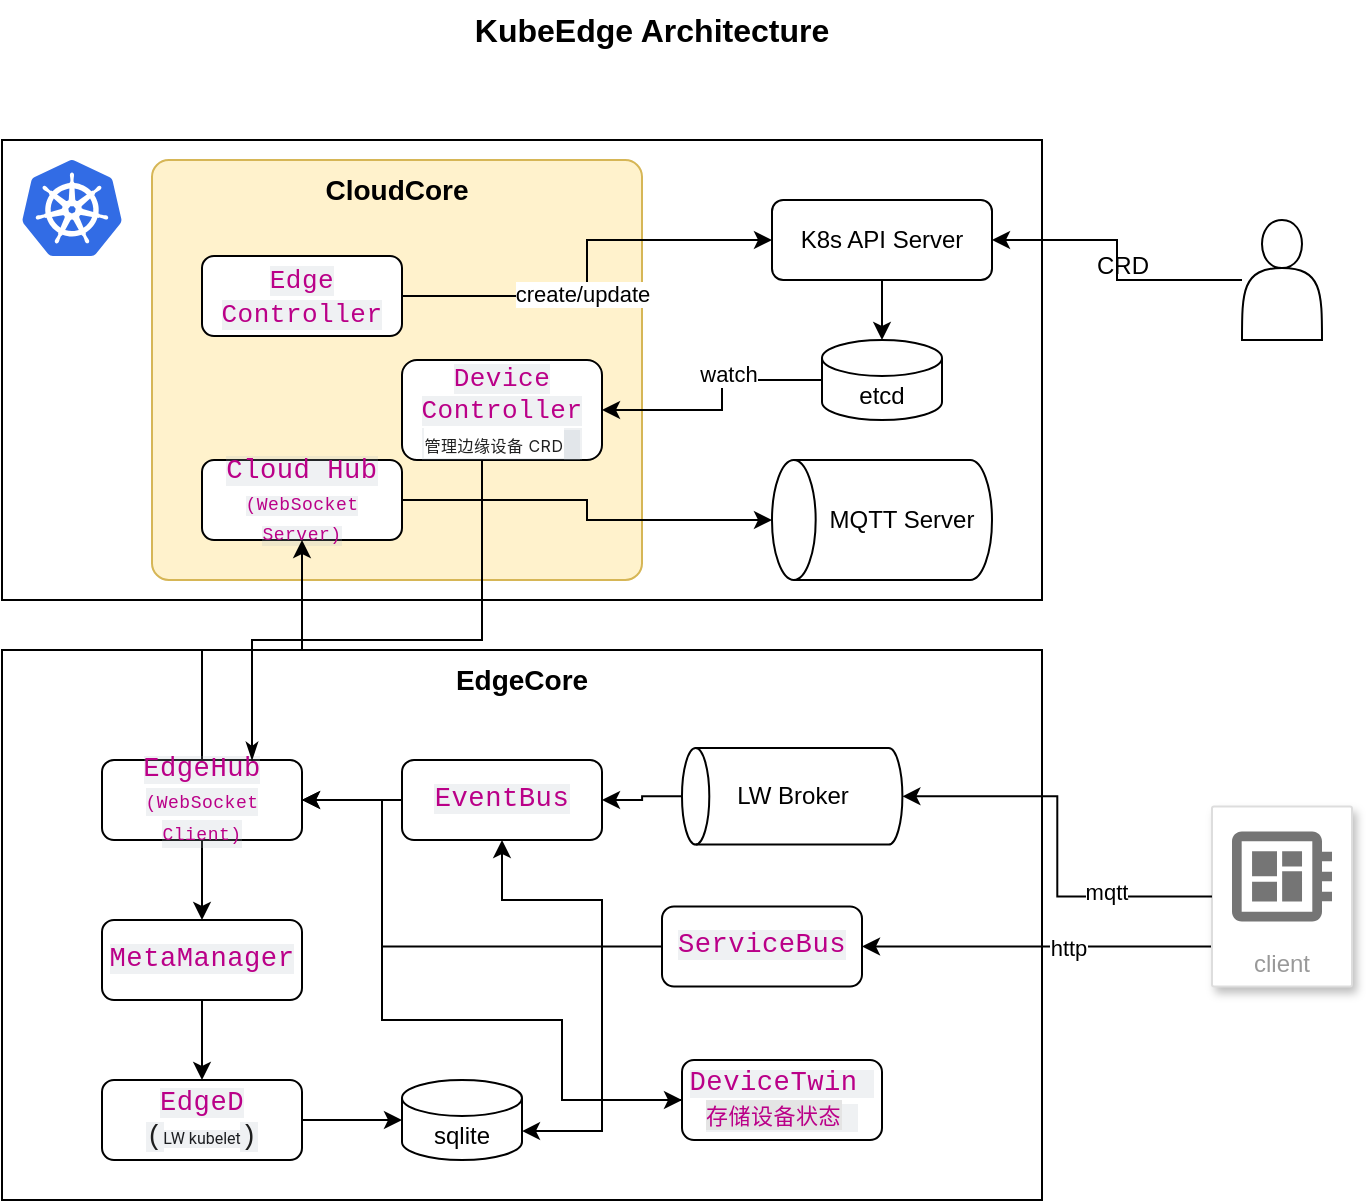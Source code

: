 <mxfile version="28.1.1">
  <diagram name="Page-1" id="Kl7iuOKc_XEdfUBPpo8f">
    <mxGraphModel dx="925" dy="551" grid="1" gridSize="10" guides="1" tooltips="1" connect="1" arrows="1" fold="1" page="1" pageScale="1" pageWidth="850" pageHeight="1100" math="0" shadow="0">
      <root>
        <mxCell id="0" />
        <mxCell id="1" parent="0" />
        <mxCell id="62GbrE6TORd7xZNesTIv-1" value="" style="rounded=1;whiteSpace=wrap;html=1;fillColor=none;arcSize=0;" parent="1" vertex="1">
          <mxGeometry x="100" y="100" width="520" height="230" as="geometry" />
        </mxCell>
        <mxCell id="62GbrE6TORd7xZNesTIv-2" value="" style="image;sketch=0;aspect=fixed;html=1;points=[];align=center;fontSize=12;image=img/lib/mscae/Kubernetes.svg;" parent="1" vertex="1">
          <mxGeometry x="110" y="110" width="50" height="48" as="geometry" />
        </mxCell>
        <mxCell id="62GbrE6TORd7xZNesTIv-3" value="&lt;b&gt;&lt;font style=&quot;font-size: 14px;&quot;&gt;CloudCore&lt;/font&gt;&lt;/b&gt;" style="rounded=1;whiteSpace=wrap;html=1;fillColor=#fff2cc;arcSize=4;verticalAlign=top;strokeColor=#d6b656;" parent="1" vertex="1">
          <mxGeometry x="175" y="110" width="245" height="210" as="geometry" />
        </mxCell>
        <mxCell id="62GbrE6TORd7xZNesTIv-4" value="KubeEdge Architecture" style="text;html=1;align=center;verticalAlign=middle;whiteSpace=wrap;rounded=0;fontStyle=1;fontSize=16;" parent="1" vertex="1">
          <mxGeometry x="310" y="30" width="230" height="30" as="geometry" />
        </mxCell>
        <mxCell id="62GbrE6TORd7xZNesTIv-8" value="&lt;b&gt;&lt;font style=&quot;font-size: 14px;&quot;&gt;EdgeCore&lt;/font&gt;&lt;/b&gt;" style="rounded=1;whiteSpace=wrap;html=1;fillColor=none;arcSize=0;verticalAlign=top;" parent="1" vertex="1">
          <mxGeometry x="100" y="355" width="520" height="275" as="geometry" />
        </mxCell>
        <mxCell id="62GbrE6TORd7xZNesTIv-9" value="&lt;div style=&quot;&quot;&gt;&lt;font color=&quot;rgba(0, 0, 0, 0.88)&quot; face=&quot;ui-monospace, SFMono-Regular, SF Mono, Menlo, Consolas, Liberation Mono, monospace&quot;&gt;&lt;span style=&quot;font-size: 13.6px; letter-spacing: 0.25px; white-space-collapse: preserve-breaks; background-color: rgba(175, 184, 193, 0.2);&quot;&gt;Cloud Hub&lt;br&gt;&lt;/span&gt;&lt;/font&gt;&lt;/div&gt;&lt;div style=&quot;&quot;&gt;&lt;font color=&quot;rgba(0, 0, 0, 0.88)&quot; face=&quot;ui-monospace, SFMono-Regular, SF Mono, Menlo, Consolas, Liberation Mono, monospace&quot; style=&quot;font-size: 9px;&quot;&gt;&lt;span style=&quot;letter-spacing: 0.25px; white-space-collapse: preserve-breaks; background-color: rgba(175, 184, 193, 0.2);&quot;&gt;(WebSocket Server)&lt;/span&gt;&lt;/font&gt;&lt;/div&gt;" style="rounded=1;whiteSpace=wrap;html=1;align=center;" parent="1" vertex="1">
          <mxGeometry x="200" y="260" width="100" height="40" as="geometry" />
        </mxCell>
        <mxCell id="62GbrE6TORd7xZNesTIv-31" style="edgeStyle=orthogonalEdgeStyle;rounded=0;orthogonalLoop=1;jettySize=auto;html=1;entryX=0.5;entryY=1;entryDx=0;entryDy=0;shadow=0;" parent="1" source="62GbrE6TORd7xZNesTIv-10" target="62GbrE6TORd7xZNesTIv-9" edge="1">
          <mxGeometry relative="1" as="geometry" />
        </mxCell>
        <mxCell id="kMom09rq4pYjh6CpPgFS-1" style="edgeStyle=orthogonalEdgeStyle;rounded=0;orthogonalLoop=1;jettySize=auto;html=1;entryX=0.5;entryY=0;entryDx=0;entryDy=0;" edge="1" parent="1" source="62GbrE6TORd7xZNesTIv-10" target="62GbrE6TORd7xZNesTIv-27">
          <mxGeometry relative="1" as="geometry" />
        </mxCell>
        <mxCell id="kMom09rq4pYjh6CpPgFS-9" style="edgeStyle=orthogonalEdgeStyle;rounded=0;orthogonalLoop=1;jettySize=auto;html=1;entryX=0;entryY=0.5;entryDx=0;entryDy=0;" edge="1" parent="1" source="62GbrE6TORd7xZNesTIv-10" target="62GbrE6TORd7xZNesTIv-24">
          <mxGeometry relative="1" as="geometry">
            <Array as="points">
              <mxPoint x="290" y="430" />
              <mxPoint x="290" y="540" />
              <mxPoint x="380" y="540" />
              <mxPoint x="380" y="580" />
            </Array>
          </mxGeometry>
        </mxCell>
        <mxCell id="62GbrE6TORd7xZNesTIv-10" value="&lt;div style=&quot;&quot;&gt;&lt;font color=&quot;rgba(0, 0, 0, 0.88)&quot; face=&quot;ui-monospace, SFMono-Regular, SF Mono, Menlo, Consolas, Liberation Mono, monospace&quot;&gt;&lt;span style=&quot;letter-spacing: 0.25px; white-space-collapse: preserve-breaks; background-color: rgba(175, 184, 193, 0.2);&quot;&gt;&lt;span style=&quot;font-size: 13.6px;&quot;&gt;EdgeHub&lt;br&gt;&lt;/span&gt;&lt;font style=&quot;font-size: 9px;&quot;&gt;(WebSocket Client)&lt;/font&gt;&lt;/span&gt;&lt;/font&gt;&lt;/div&gt;" style="rounded=1;whiteSpace=wrap;html=1;align=center;" parent="1" vertex="1">
          <mxGeometry x="150" y="410" width="100" height="40" as="geometry" />
        </mxCell>
        <mxCell id="62GbrE6TORd7xZNesTIv-14" style="edgeStyle=orthogonalEdgeStyle;rounded=0;orthogonalLoop=1;jettySize=auto;html=1;entryX=0;entryY=0.5;entryDx=0;entryDy=0;" parent="1" source="62GbrE6TORd7xZNesTIv-12" target="62GbrE6TORd7xZNesTIv-13" edge="1">
          <mxGeometry relative="1" as="geometry" />
        </mxCell>
        <mxCell id="62GbrE6TORd7xZNesTIv-21" value="create/update" style="edgeLabel;html=1;align=center;verticalAlign=middle;resizable=0;points=[];" parent="62GbrE6TORd7xZNesTIv-14" vertex="1" connectable="0">
          <mxGeometry x="-0.155" y="1" relative="1" as="geometry">
            <mxPoint as="offset" />
          </mxGeometry>
        </mxCell>
        <mxCell id="62GbrE6TORd7xZNesTIv-12" value="&lt;div&gt;&lt;font color=&quot;rgba(0, 0, 0, 0.88)&quot; face=&quot;ui-monospace, SFMono-Regular, SF Mono, Menlo, Consolas, Liberation Mono, monospace&quot;&gt;&lt;span style=&quot;letter-spacing: 0.25px; white-space-collapse: preserve-breaks; background-color: rgba(175, 184, 193, 0.2);&quot;&gt;Edge&lt;br/&gt;Controller&lt;/span&gt;&lt;/font&gt;&lt;/div&gt;" style="rounded=1;whiteSpace=wrap;html=1;align=center;fontSize=13;" parent="1" vertex="1">
          <mxGeometry x="200" y="158" width="100" height="40" as="geometry" />
        </mxCell>
        <mxCell id="62GbrE6TORd7xZNesTIv-13" value="K8s API Server" style="rounded=1;whiteSpace=wrap;html=1;arcSize=14;" parent="1" vertex="1">
          <mxGeometry x="485" y="130" width="110" height="40" as="geometry" />
        </mxCell>
        <mxCell id="kMom09rq4pYjh6CpPgFS-12" style="edgeStyle=orthogonalEdgeStyle;rounded=0;orthogonalLoop=1;jettySize=auto;html=1;entryX=0.75;entryY=0;entryDx=0;entryDy=0;strokeColor=default;endArrow=classicThin;endFill=1;" edge="1" parent="1" source="62GbrE6TORd7xZNesTIv-15" target="62GbrE6TORd7xZNesTIv-10">
          <mxGeometry relative="1" as="geometry">
            <Array as="points">
              <mxPoint x="340" y="350" />
              <mxPoint x="225" y="350" />
            </Array>
          </mxGeometry>
        </mxCell>
        <mxCell id="62GbrE6TORd7xZNesTIv-15" value="&lt;font color=&quot;rgba(0, 0, 0, 0.88)&quot; face=&quot;ui-monospace, SFMono-Regular, SF Mono, Menlo, Consolas, Liberation Mono, monospace&quot;&gt;&lt;span style=&quot;letter-spacing: 0.25px; background-color: rgba(175, 184, 193, 0.2);&quot;&gt;&lt;span style=&quot;white-space-collapse: preserve-breaks;&quot;&gt;Device&lt;/span&gt;&lt;br&gt;&lt;span style=&quot;white-space-collapse: preserve-breaks;&quot;&gt;Controller&lt;/span&gt;&lt;br/&gt;&lt;div style=&quot;white-space-collapse: preserve-breaks; background-color: light-dark(rgba(175, 184, 193, 0.2), rgb(73, 81, 89)); text-align: center;&quot;&gt;&lt;span style=&quot;color: light-dark(rgba(0, 0, 0, 0.88), rgb(237, 237, 237)); white-space-collapse: collapse; font-family: Inter, -apple-system, BlinkMacSystemFont, &amp;quot;Segoe UI&amp;quot;, &amp;quot;SF Pro SC&amp;quot;, &amp;quot;SF Pro Display&amp;quot;, &amp;quot;SF Pro Icons&amp;quot;, &amp;quot;PingFang SC&amp;quot;, &amp;quot;Hiragino Sans GB&amp;quot;, &amp;quot;Microsoft YaHei&amp;quot;, &amp;quot;Helvetica Neue&amp;quot;, Helvetica, Arial, &amp;quot;Times New Roman&amp;quot;, &amp;quot;Arial Unicode MS&amp;quot;, &amp;quot;Lucida Sans Unicode&amp;quot;, KaTeX_Main, sans-serif; text-align: start; background-color: rgb(255, 255, 255);&quot;&gt;&lt;font style=&quot;font-size: 8px;&quot;&gt;管理边缘设备 CRD&lt;/font&gt;&lt;/span&gt;&lt;span style=&quot;background-color: light-dark(rgba(175, 184, 193, 0.2), rgb(73, 81, 89)); color: light-dark(rgba(0, 0, 0, 0.88), rgb(237, 237, 237));&quot;&gt;&amp;nbsp;&lt;/span&gt;&lt;/div&gt;&lt;/span&gt;&lt;/font&gt;" style="rounded=1;whiteSpace=wrap;html=1;align=center;fontSize=13;" parent="1" vertex="1">
          <mxGeometry x="300" y="210" width="100" height="50" as="geometry" />
        </mxCell>
        <mxCell id="62GbrE6TORd7xZNesTIv-16" value="" style="group" parent="1" vertex="1" connectable="0">
          <mxGeometry x="485" y="260" width="110" height="60" as="geometry" />
        </mxCell>
        <mxCell id="62GbrE6TORd7xZNesTIv-6" value="" style="shape=cylinder3;whiteSpace=wrap;html=1;boundedLbl=1;backgroundOutline=1;size=10.919;rotation=-90;" parent="62GbrE6TORd7xZNesTIv-16" vertex="1">
          <mxGeometry x="25" y="-25" width="60" height="110" as="geometry" />
        </mxCell>
        <mxCell id="62GbrE6TORd7xZNesTIv-7" value="MQTT Server" style="text;html=1;align=center;verticalAlign=middle;whiteSpace=wrap;rounded=0;" parent="62GbrE6TORd7xZNesTIv-16" vertex="1">
          <mxGeometry x="25" y="15" width="80" height="30" as="geometry" />
        </mxCell>
        <mxCell id="62GbrE6TORd7xZNesTIv-19" style="edgeStyle=orthogonalEdgeStyle;rounded=0;orthogonalLoop=1;jettySize=auto;html=1;entryX=1;entryY=0.5;entryDx=0;entryDy=0;" parent="1" source="62GbrE6TORd7xZNesTIv-17" target="62GbrE6TORd7xZNesTIv-15" edge="1">
          <mxGeometry relative="1" as="geometry">
            <Array as="points">
              <mxPoint x="460" y="220" />
              <mxPoint x="460" y="235" />
            </Array>
          </mxGeometry>
        </mxCell>
        <mxCell id="62GbrE6TORd7xZNesTIv-20" value="watch" style="edgeLabel;html=1;align=center;verticalAlign=middle;resizable=0;points=[];" parent="62GbrE6TORd7xZNesTIv-19" vertex="1" connectable="0">
          <mxGeometry x="-0.237" y="-3" relative="1" as="geometry">
            <mxPoint as="offset" />
          </mxGeometry>
        </mxCell>
        <mxCell id="62GbrE6TORd7xZNesTIv-17" value="etcd" style="shape=cylinder3;whiteSpace=wrap;html=1;boundedLbl=1;backgroundOutline=1;size=8.981;" parent="1" vertex="1">
          <mxGeometry x="510" y="200" width="60" height="40" as="geometry" />
        </mxCell>
        <mxCell id="62GbrE6TORd7xZNesTIv-18" style="edgeStyle=orthogonalEdgeStyle;rounded=0;orthogonalLoop=1;jettySize=auto;html=1;entryX=0.5;entryY=0;entryDx=0;entryDy=0;entryPerimeter=0;" parent="1" source="62GbrE6TORd7xZNesTIv-13" target="62GbrE6TORd7xZNesTIv-17" edge="1">
          <mxGeometry relative="1" as="geometry" />
        </mxCell>
        <mxCell id="62GbrE6TORd7xZNesTIv-22" style="edgeStyle=orthogonalEdgeStyle;rounded=0;orthogonalLoop=1;jettySize=auto;html=1;entryX=0.5;entryY=0;entryDx=0;entryDy=0;entryPerimeter=0;" parent="1" source="62GbrE6TORd7xZNesTIv-9" target="62GbrE6TORd7xZNesTIv-6" edge="1">
          <mxGeometry relative="1" as="geometry" />
        </mxCell>
        <mxCell id="62GbrE6TORd7xZNesTIv-32" style="edgeStyle=orthogonalEdgeStyle;rounded=0;orthogonalLoop=1;jettySize=auto;html=1;" parent="1" source="62GbrE6TORd7xZNesTIv-23" target="62GbrE6TORd7xZNesTIv-10" edge="1">
          <mxGeometry relative="1" as="geometry" />
        </mxCell>
        <mxCell id="62GbrE6TORd7xZNesTIv-23" value="&lt;div style=&quot;&quot;&gt;&lt;font face=&quot;ui-monospace, SFMono-Regular, SF Mono, Menlo, Consolas, Liberation Mono, monospace&quot; color=&quot;rgba(0, 0, 0, 0.88)&quot;&gt;&lt;span style=&quot;font-size: 13.6px; letter-spacing: 0.25px; white-space-collapse: preserve-breaks; background-color: rgba(175, 184, 193, 0.2);&quot;&gt;EventBus&lt;/span&gt;&lt;/font&gt;&lt;/div&gt;" style="rounded=1;whiteSpace=wrap;html=1;align=center;" parent="1" vertex="1">
          <mxGeometry x="300" y="410" width="100" height="40" as="geometry" />
        </mxCell>
        <mxCell id="kMom09rq4pYjh6CpPgFS-11" style="edgeStyle=orthogonalEdgeStyle;rounded=0;orthogonalLoop=1;jettySize=auto;html=1;entryX=0.5;entryY=1;entryDx=0;entryDy=0;" edge="1" parent="1" source="62GbrE6TORd7xZNesTIv-24" target="62GbrE6TORd7xZNesTIv-23">
          <mxGeometry relative="1" as="geometry">
            <Array as="points">
              <mxPoint x="400" y="580" />
              <mxPoint x="400" y="480" />
              <mxPoint x="350" y="480" />
            </Array>
          </mxGeometry>
        </mxCell>
        <mxCell id="62GbrE6TORd7xZNesTIv-24" value="&lt;div style=&quot;&quot;&gt;&lt;font face=&quot;ui-monospace, SFMono-Regular, SF Mono, Menlo, Consolas, Liberation Mono, monospace&quot; color=&quot;rgba(0, 0, 0, 0.88)&quot;&gt;&lt;span style=&quot;letter-spacing: 0.25px; white-space-collapse: preserve-breaks; background-color: rgba(175, 184, 193, 0.2);&quot;&gt;&lt;span style=&quot;font-size: 13.6px;&quot;&gt;DeviceTwin&amp;nbsp;&lt;br/&gt;&lt;/span&gt;&lt;span style=&quot;font-family: Inter, -apple-system, BlinkMacSystemFont, &amp;quot;Segoe UI&amp;quot;, &amp;quot;SF Pro SC&amp;quot;, &amp;quot;SF Pro Display&amp;quot;, &amp;quot;SF Pro Icons&amp;quot;, &amp;quot;PingFang SC&amp;quot;, &amp;quot;Hiragino Sans GB&amp;quot;, &amp;quot;Microsoft YaHei&amp;quot;, &amp;quot;Helvetica Neue&amp;quot;, Helvetica, Arial, &amp;quot;Times New Roman&amp;quot;, &amp;quot;Arial Unicode MS&amp;quot;, &amp;quot;Lucida Sans Unicode&amp;quot;, KaTeX_Main, sans-serif; text-align: start; white-space-collapse: collapse; background-color: rgb(228, 228, 228);&quot;&gt;&lt;font style=&quot;font-size: 11px;&quot;&gt;存储设备状态&lt;/font&gt;&lt;/span&gt;&lt;span style=&quot;font-size: 13.6px;&quot;&gt;&amp;nbsp;&lt;/span&gt;&lt;/span&gt;&lt;/font&gt;&lt;/div&gt;" style="rounded=1;whiteSpace=wrap;html=1;align=center;" parent="1" vertex="1">
          <mxGeometry x="440" y="560" width="100" height="40" as="geometry" />
        </mxCell>
        <mxCell id="62GbrE6TORd7xZNesTIv-25" value="sqlite" style="shape=cylinder3;whiteSpace=wrap;html=1;boundedLbl=1;backgroundOutline=1;size=8.981;" parent="1" vertex="1">
          <mxGeometry x="300" y="570" width="60" height="40" as="geometry" />
        </mxCell>
        <mxCell id="62GbrE6TORd7xZNesTIv-26" value="&lt;div style=&quot;&quot;&gt;&lt;font face=&quot;ui-monospace, SFMono-Regular, SF Mono, Menlo, Consolas, Liberation Mono, monospace&quot; color=&quot;rgba(0, 0, 0, 0.88)&quot;&gt;&lt;span style=&quot;font-size: 13.6px; letter-spacing: 0.25px; white-space-collapse: preserve-breaks; background-color: rgba(175, 184, 193, 0.2);&quot;&gt;EdgeD&lt;/span&gt;&lt;/font&gt;&lt;/div&gt;&lt;div style=&quot;text-align: start;&quot;&gt;&lt;font&gt;&lt;span style=&quot;color: light-dark(rgba(0, 0, 0, 0.88), rgb(237, 237, 237)); font-family: ui-monospace, SFMono-Regular, &amp;quot;SF Mono&amp;quot;, Menlo, Consolas, &amp;quot;Liberation Mono&amp;quot;, monospace; font-size: 13.6px; letter-spacing: 0.25px; white-space-collapse: preserve-breaks; background-color: rgba(175, 184, 193, 0.2);&quot;&gt;(&lt;/span&gt;&lt;span style=&quot;font-size: 8px; background-color: rgba(175, 184, 193, 0.2);&quot;&gt;&lt;font face=&quot;Roboto, sans-serif&quot; color=&quot;#1c1e21&quot;&gt;LW kubelet&lt;/font&gt;&lt;/span&gt;&lt;/font&gt;&lt;span style=&quot;background-color: light-dark(rgba(175, 184, 193, 0.2), rgb(73, 81, 89)); font-size: 13.6px; letter-spacing: 0.25px; white-space-collapse: preserve-breaks; color: light-dark(rgba(0, 0, 0, 0.88), rgb(237, 237, 237)); font-family: ui-monospace, SFMono-Regular, &amp;quot;SF Mono&amp;quot;, Menlo, Consolas, &amp;quot;Liberation Mono&amp;quot;, monospace;&quot;&gt;)&lt;/span&gt;&lt;/div&gt;" style="rounded=1;whiteSpace=wrap;html=1;align=center;" parent="1" vertex="1">
          <mxGeometry x="150" y="570" width="100" height="40" as="geometry" />
        </mxCell>
        <mxCell id="kMom09rq4pYjh6CpPgFS-2" style="edgeStyle=orthogonalEdgeStyle;rounded=0;orthogonalLoop=1;jettySize=auto;html=1;entryX=0.5;entryY=0;entryDx=0;entryDy=0;" edge="1" parent="1" source="62GbrE6TORd7xZNesTIv-27" target="62GbrE6TORd7xZNesTIv-26">
          <mxGeometry relative="1" as="geometry" />
        </mxCell>
        <mxCell id="62GbrE6TORd7xZNesTIv-27" value="&lt;div style=&quot;&quot;&gt;&lt;font face=&quot;ui-monospace, SFMono-Regular, SF Mono, Menlo, Consolas, Liberation Mono, monospace&quot; color=&quot;rgba(0, 0, 0, 0.88)&quot;&gt;&lt;span style=&quot;font-size: 13.6px; letter-spacing: 0.25px; white-space-collapse: preserve-breaks; background-color: rgba(175, 184, 193, 0.2);&quot;&gt;MetaManager&lt;/span&gt;&lt;/font&gt;&lt;/div&gt;" style="rounded=1;whiteSpace=wrap;html=1;align=center;" parent="1" vertex="1">
          <mxGeometry x="150" y="490" width="100" height="40" as="geometry" />
        </mxCell>
        <mxCell id="62GbrE6TORd7xZNesTIv-29" style="edgeStyle=orthogonalEdgeStyle;rounded=0;orthogonalLoop=1;jettySize=auto;html=1;entryX=1;entryY=0.5;entryDx=0;entryDy=0;" parent="1" source="62GbrE6TORd7xZNesTIv-28" target="62GbrE6TORd7xZNesTIv-13" edge="1">
          <mxGeometry relative="1" as="geometry" />
        </mxCell>
        <mxCell id="62GbrE6TORd7xZNesTIv-28" value="" style="shape=actor;whiteSpace=wrap;html=1;" parent="1" vertex="1">
          <mxGeometry x="720" y="140" width="40" height="60" as="geometry" />
        </mxCell>
        <mxCell id="62GbrE6TORd7xZNesTIv-30" value="CRD" style="text;html=1;align=center;verticalAlign=middle;resizable=0;points=[];autosize=1;strokeColor=none;fillColor=none;" parent="1" vertex="1">
          <mxGeometry x="635" y="148" width="50" height="30" as="geometry" />
        </mxCell>
        <mxCell id="62GbrE6TORd7xZNesTIv-36" value="" style="group" parent="1" vertex="1" connectable="0">
          <mxGeometry x="439.995" y="400.005" width="136.67" height="83.23" as="geometry" />
        </mxCell>
        <mxCell id="62GbrE6TORd7xZNesTIv-34" value="" style="shape=cylinder3;whiteSpace=wrap;html=1;boundedLbl=1;backgroundOutline=1;size=6.828;rotation=-90;" parent="62GbrE6TORd7xZNesTIv-36" vertex="1">
          <mxGeometry x="30.97" y="-26.97" width="48.26" height="110.2" as="geometry" />
        </mxCell>
        <mxCell id="62GbrE6TORd7xZNesTIv-35" value="LW Broker" style="text;html=1;align=center;verticalAlign=middle;whiteSpace=wrap;rounded=0;" parent="62GbrE6TORd7xZNesTIv-36" vertex="1">
          <mxGeometry x="19.68" y="18.13" width="70.84" height="20" as="geometry" />
        </mxCell>
        <mxCell id="62GbrE6TORd7xZNesTIv-39" style="edgeStyle=orthogonalEdgeStyle;rounded=0;orthogonalLoop=1;jettySize=auto;html=1;entryX=1;entryY=0.5;entryDx=0;entryDy=0;" parent="1" source="62GbrE6TORd7xZNesTIv-34" target="62GbrE6TORd7xZNesTIv-23" edge="1">
          <mxGeometry relative="1" as="geometry" />
        </mxCell>
        <mxCell id="kMom09rq4pYjh6CpPgFS-5" style="edgeStyle=orthogonalEdgeStyle;rounded=0;orthogonalLoop=1;jettySize=auto;html=1;entryX=1;entryY=0.5;entryDx=0;entryDy=0;" edge="1" parent="1" source="62GbrE6TORd7xZNesTIv-41" target="kMom09rq4pYjh6CpPgFS-4">
          <mxGeometry relative="1" as="geometry">
            <Array as="points">
              <mxPoint x="705" y="503" />
            </Array>
          </mxGeometry>
        </mxCell>
        <mxCell id="kMom09rq4pYjh6CpPgFS-6" value="http" style="edgeLabel;html=1;align=center;verticalAlign=middle;resizable=0;points=[];" vertex="1" connectable="0" parent="kMom09rq4pYjh6CpPgFS-5">
          <mxGeometry x="-0.175" y="1" relative="1" as="geometry">
            <mxPoint as="offset" />
          </mxGeometry>
        </mxCell>
        <mxCell id="62GbrE6TORd7xZNesTIv-41" value="client" style="fillColor=#ffffff;strokeColor=#dddddd;shadow=1;strokeWidth=1;rounded=1;absoluteArcSize=1;arcSize=2;labelPosition=center;verticalLabelPosition=middle;align=center;verticalAlign=bottom;spacingLeft=0;fontColor=#999999;fontSize=12;whiteSpace=wrap;spacingBottom=2;html=1;" parent="1" vertex="1">
          <mxGeometry x="705" y="433.23" width="70" height="90" as="geometry" />
        </mxCell>
        <mxCell id="62GbrE6TORd7xZNesTIv-42" value="" style="sketch=0;dashed=0;connectable=0;html=1;fillColor=#757575;strokeColor=none;shape=mxgraph.gcp2.circuit_board;part=1;" parent="62GbrE6TORd7xZNesTIv-41" vertex="1">
          <mxGeometry x="0.5" width="50" height="45" relative="1" as="geometry">
            <mxPoint x="-25" y="12.5" as="offset" />
          </mxGeometry>
        </mxCell>
        <mxCell id="62GbrE6TORd7xZNesTIv-43" style="edgeStyle=orthogonalEdgeStyle;rounded=0;orthogonalLoop=1;jettySize=auto;html=1;entryX=0.5;entryY=1;entryDx=0;entryDy=0;entryPerimeter=0;" parent="1" source="62GbrE6TORd7xZNesTIv-41" target="62GbrE6TORd7xZNesTIv-34" edge="1">
          <mxGeometry relative="1" as="geometry" />
        </mxCell>
        <mxCell id="kMom09rq4pYjh6CpPgFS-7" value="mqtt" style="edgeLabel;html=1;align=center;verticalAlign=middle;resizable=0;points=[];" vertex="1" connectable="0" parent="62GbrE6TORd7xZNesTIv-43">
          <mxGeometry x="-0.485" y="-2" relative="1" as="geometry">
            <mxPoint as="offset" />
          </mxGeometry>
        </mxCell>
        <mxCell id="kMom09rq4pYjh6CpPgFS-3" style="edgeStyle=orthogonalEdgeStyle;rounded=0;orthogonalLoop=1;jettySize=auto;html=1;entryX=0;entryY=0.5;entryDx=0;entryDy=0;entryPerimeter=0;" edge="1" parent="1" source="62GbrE6TORd7xZNesTIv-26" target="62GbrE6TORd7xZNesTIv-25">
          <mxGeometry relative="1" as="geometry" />
        </mxCell>
        <mxCell id="kMom09rq4pYjh6CpPgFS-8" style="edgeStyle=orthogonalEdgeStyle;rounded=0;orthogonalLoop=1;jettySize=auto;html=1;entryX=1;entryY=0.5;entryDx=0;entryDy=0;" edge="1" parent="1" source="kMom09rq4pYjh6CpPgFS-4" target="62GbrE6TORd7xZNesTIv-10">
          <mxGeometry relative="1" as="geometry">
            <Array as="points">
              <mxPoint x="290" y="503" />
              <mxPoint x="290" y="430" />
            </Array>
          </mxGeometry>
        </mxCell>
        <mxCell id="kMom09rq4pYjh6CpPgFS-4" value="&lt;div style=&quot;&quot;&gt;&lt;font face=&quot;ui-monospace, SFMono-Regular, SF Mono, Menlo, Consolas, Liberation Mono, monospace&quot; color=&quot;rgba(0, 0, 0, 0.88)&quot;&gt;&lt;span style=&quot;font-size: 13.6px; letter-spacing: 0.25px; white-space-collapse: preserve-breaks; background-color: rgba(175, 184, 193, 0.2);&quot;&gt;ServiceBus&lt;/span&gt;&lt;/font&gt;&lt;/div&gt;" style="rounded=1;whiteSpace=wrap;html=1;align=center;" vertex="1" parent="1">
          <mxGeometry x="430" y="483.23" width="100" height="40" as="geometry" />
        </mxCell>
        <mxCell id="kMom09rq4pYjh6CpPgFS-10" style="edgeStyle=orthogonalEdgeStyle;rounded=0;orthogonalLoop=1;jettySize=auto;html=1;entryX=1;entryY=0;entryDx=0;entryDy=25.51;entryPerimeter=0;" edge="1" parent="1" source="62GbrE6TORd7xZNesTIv-24" target="62GbrE6TORd7xZNesTIv-25">
          <mxGeometry relative="1" as="geometry" />
        </mxCell>
      </root>
    </mxGraphModel>
  </diagram>
</mxfile>
